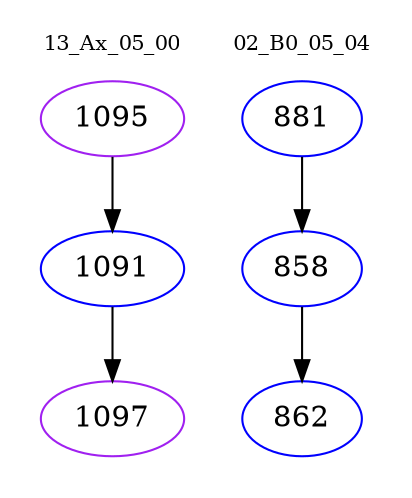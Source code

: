 digraph{
subgraph cluster_0 {
color = white
label = "13_Ax_05_00";
fontsize=10;
T0_1095 [label="1095", color="purple"]
T0_1095 -> T0_1091 [color="black"]
T0_1091 [label="1091", color="blue"]
T0_1091 -> T0_1097 [color="black"]
T0_1097 [label="1097", color="purple"]
}
subgraph cluster_1 {
color = white
label = "02_B0_05_04";
fontsize=10;
T1_881 [label="881", color="blue"]
T1_881 -> T1_858 [color="black"]
T1_858 [label="858", color="blue"]
T1_858 -> T1_862 [color="black"]
T1_862 [label="862", color="blue"]
}
}
